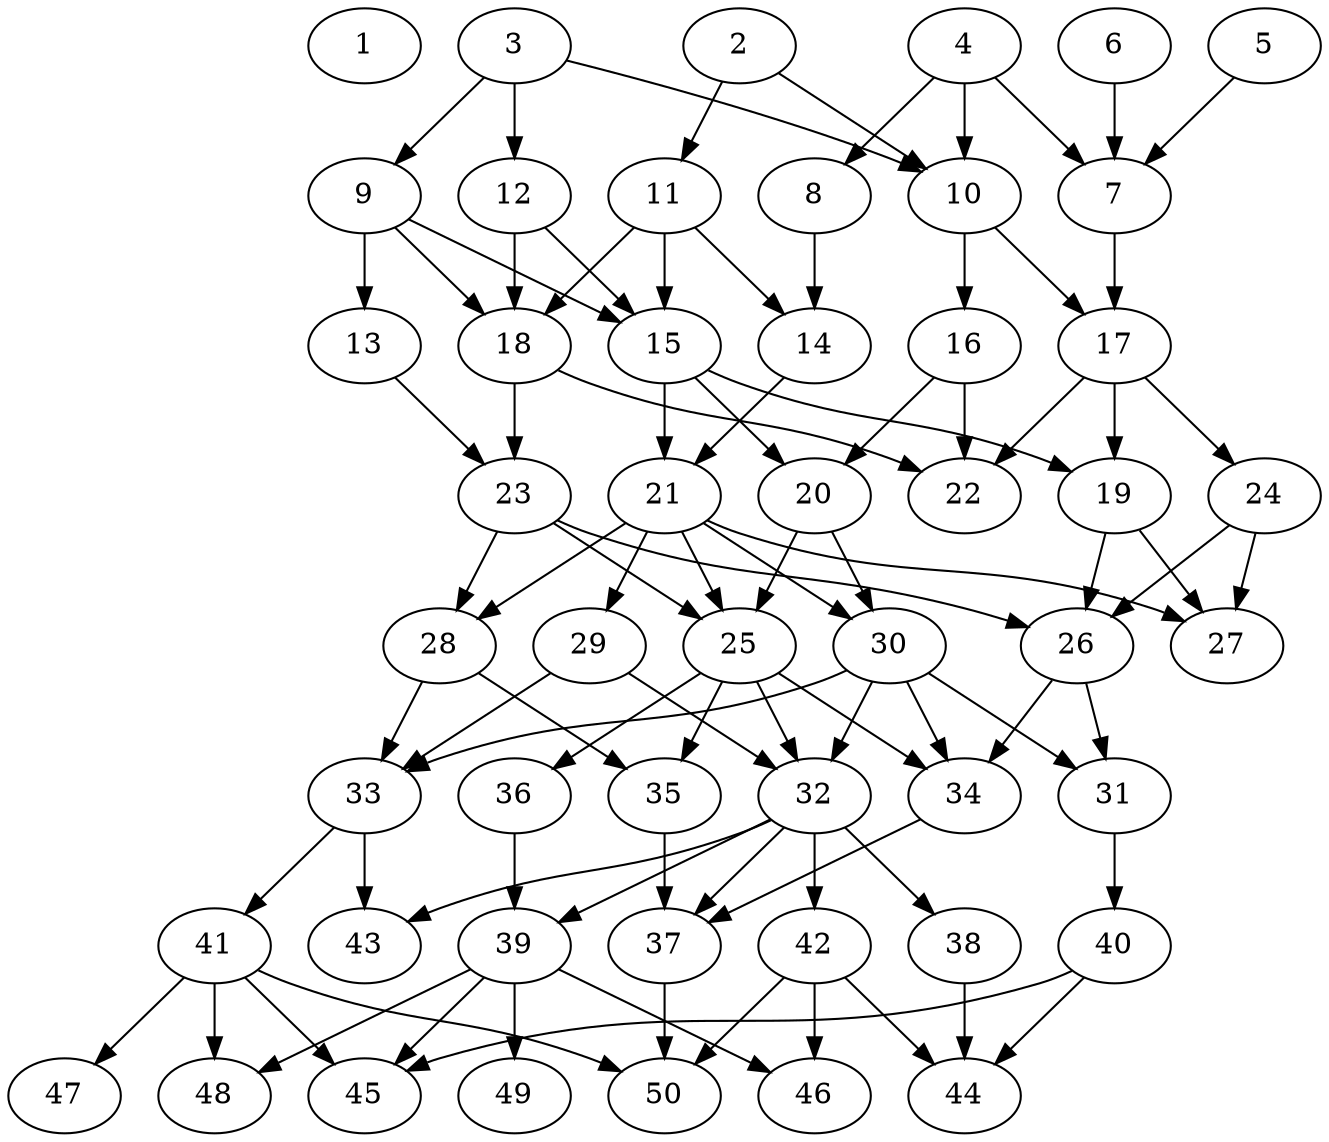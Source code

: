 // DAG automatically generated by daggen at Thu Oct  3 14:07:57 2019
// ./daggen --dot -n 50 --ccr 0.5 --fat 0.5 --regular 0.9 --density 0.5 --mindata 5242880 --maxdata 52428800 
digraph G {
  1 [size="77871104", alpha="0.04", expect_size="38935552"] 
  2 [size="43307008", alpha="0.08", expect_size="21653504"] 
  2 -> 10 [size ="21653504"]
  2 -> 11 [size ="21653504"]
  3 [size="17285120", alpha="0.10", expect_size="8642560"] 
  3 -> 9 [size ="8642560"]
  3 -> 10 [size ="8642560"]
  3 -> 12 [size ="8642560"]
  4 [size="15675392", alpha="0.15", expect_size="7837696"] 
  4 -> 7 [size ="7837696"]
  4 -> 8 [size ="7837696"]
  4 -> 10 [size ="7837696"]
  5 [size="102522880", alpha="0.15", expect_size="51261440"] 
  5 -> 7 [size ="51261440"]
  6 [size="31639552", alpha="0.19", expect_size="15819776"] 
  6 -> 7 [size ="15819776"]
  7 [size="63727616", alpha="0.14", expect_size="31863808"] 
  7 -> 17 [size ="31863808"]
  8 [size="80513024", alpha="0.01", expect_size="40256512"] 
  8 -> 14 [size ="40256512"]
  9 [size="11534336", alpha="0.07", expect_size="5767168"] 
  9 -> 13 [size ="5767168"]
  9 -> 15 [size ="5767168"]
  9 -> 18 [size ="5767168"]
  10 [size="57491456", alpha="0.04", expect_size="28745728"] 
  10 -> 16 [size ="28745728"]
  10 -> 17 [size ="28745728"]
  11 [size="32794624", alpha="0.18", expect_size="16397312"] 
  11 -> 14 [size ="16397312"]
  11 -> 15 [size ="16397312"]
  11 -> 18 [size ="16397312"]
  12 [size="49750016", alpha="0.06", expect_size="24875008"] 
  12 -> 15 [size ="24875008"]
  12 -> 18 [size ="24875008"]
  13 [size="86024192", alpha="0.06", expect_size="43012096"] 
  13 -> 23 [size ="43012096"]
  14 [size="39518208", alpha="0.01", expect_size="19759104"] 
  14 -> 21 [size ="19759104"]
  15 [size="13668352", alpha="0.15", expect_size="6834176"] 
  15 -> 19 [size ="6834176"]
  15 -> 20 [size ="6834176"]
  15 -> 21 [size ="6834176"]
  16 [size="86331392", alpha="0.03", expect_size="43165696"] 
  16 -> 20 [size ="43165696"]
  16 -> 22 [size ="43165696"]
  17 [size="79613952", alpha="0.07", expect_size="39806976"] 
  17 -> 19 [size ="39806976"]
  17 -> 22 [size ="39806976"]
  17 -> 24 [size ="39806976"]
  18 [size="50913280", alpha="0.07", expect_size="25456640"] 
  18 -> 22 [size ="25456640"]
  18 -> 23 [size ="25456640"]
  19 [size="56567808", alpha="0.12", expect_size="28283904"] 
  19 -> 26 [size ="28283904"]
  19 -> 27 [size ="28283904"]
  20 [size="87744512", alpha="0.20", expect_size="43872256"] 
  20 -> 25 [size ="43872256"]
  20 -> 30 [size ="43872256"]
  21 [size="14481408", alpha="0.01", expect_size="7240704"] 
  21 -> 25 [size ="7240704"]
  21 -> 27 [size ="7240704"]
  21 -> 28 [size ="7240704"]
  21 -> 29 [size ="7240704"]
  21 -> 30 [size ="7240704"]
  22 [size="98856960", alpha="0.10", expect_size="49428480"] 
  23 [size="32489472", alpha="0.00", expect_size="16244736"] 
  23 -> 25 [size ="16244736"]
  23 -> 26 [size ="16244736"]
  23 -> 28 [size ="16244736"]
  24 [size="62171136", alpha="0.11", expect_size="31085568"] 
  24 -> 26 [size ="31085568"]
  24 -> 27 [size ="31085568"]
  25 [size="69228544", alpha="0.02", expect_size="34614272"] 
  25 -> 32 [size ="34614272"]
  25 -> 34 [size ="34614272"]
  25 -> 35 [size ="34614272"]
  25 -> 36 [size ="34614272"]
  26 [size="44220416", alpha="0.17", expect_size="22110208"] 
  26 -> 31 [size ="22110208"]
  26 -> 34 [size ="22110208"]
  27 [size="56496128", alpha="0.04", expect_size="28248064"] 
  28 [size="90202112", alpha="0.05", expect_size="45101056"] 
  28 -> 33 [size ="45101056"]
  28 -> 35 [size ="45101056"]
  29 [size="28592128", alpha="0.07", expect_size="14296064"] 
  29 -> 32 [size ="14296064"]
  29 -> 33 [size ="14296064"]
  30 [size="87015424", alpha="0.18", expect_size="43507712"] 
  30 -> 31 [size ="43507712"]
  30 -> 32 [size ="43507712"]
  30 -> 33 [size ="43507712"]
  30 -> 34 [size ="43507712"]
  31 [size="86046720", alpha="0.14", expect_size="43023360"] 
  31 -> 40 [size ="43023360"]
  32 [size="93071360", alpha="0.19", expect_size="46535680"] 
  32 -> 37 [size ="46535680"]
  32 -> 38 [size ="46535680"]
  32 -> 39 [size ="46535680"]
  32 -> 42 [size ="46535680"]
  32 -> 43 [size ="46535680"]
  33 [size="46540800", alpha="0.19", expect_size="23270400"] 
  33 -> 41 [size ="23270400"]
  33 -> 43 [size ="23270400"]
  34 [size="47622144", alpha="0.06", expect_size="23811072"] 
  34 -> 37 [size ="23811072"]
  35 [size="101513216", alpha="0.13", expect_size="50756608"] 
  35 -> 37 [size ="50756608"]
  36 [size="17131520", alpha="0.17", expect_size="8565760"] 
  36 -> 39 [size ="8565760"]
  37 [size="98750464", alpha="0.15", expect_size="49375232"] 
  37 -> 50 [size ="49375232"]
  38 [size="22122496", alpha="0.02", expect_size="11061248"] 
  38 -> 44 [size ="11061248"]
  39 [size="46024704", alpha="0.18", expect_size="23012352"] 
  39 -> 45 [size ="23012352"]
  39 -> 46 [size ="23012352"]
  39 -> 48 [size ="23012352"]
  39 -> 49 [size ="23012352"]
  40 [size="77129728", alpha="0.11", expect_size="38564864"] 
  40 -> 44 [size ="38564864"]
  40 -> 45 [size ="38564864"]
  41 [size="68075520", alpha="0.05", expect_size="34037760"] 
  41 -> 45 [size ="34037760"]
  41 -> 47 [size ="34037760"]
  41 -> 48 [size ="34037760"]
  41 -> 50 [size ="34037760"]
  42 [size="41168896", alpha="0.17", expect_size="20584448"] 
  42 -> 44 [size ="20584448"]
  42 -> 46 [size ="20584448"]
  42 -> 50 [size ="20584448"]
  43 [size="35676160", alpha="0.14", expect_size="17838080"] 
  44 [size="32763904", alpha="0.02", expect_size="16381952"] 
  45 [size="61468672", alpha="0.02", expect_size="30734336"] 
  46 [size="30601216", alpha="0.10", expect_size="15300608"] 
  47 [size="16009216", alpha="0.07", expect_size="8004608"] 
  48 [size="86820864", alpha="0.02", expect_size="43410432"] 
  49 [size="94722048", alpha="0.20", expect_size="47361024"] 
  50 [size="85796864", alpha="0.14", expect_size="42898432"] 
}
